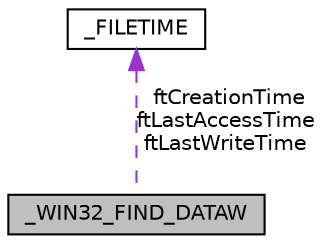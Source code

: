 digraph G
{
  edge [fontname="Helvetica",fontsize="10",labelfontname="Helvetica",labelfontsize="10"];
  node [fontname="Helvetica",fontsize="10",shape=record];
  Node1 [label="_WIN32_FIND_DATAW",height=0.2,width=0.4,color="black", fillcolor="grey75", style="filled" fontcolor="black"];
  Node2 -> Node1 [dir="back",color="darkorchid3",fontsize="10",style="dashed",label=" ftCreationTime\nftLastAccessTime\nftLastWriteTime" ,fontname="Helvetica"];
  Node2 [label="_FILETIME",height=0.2,width=0.4,color="black", fillcolor="white", style="filled",URL="$struct___f_i_l_e_t_i_m_e.html"];
}
